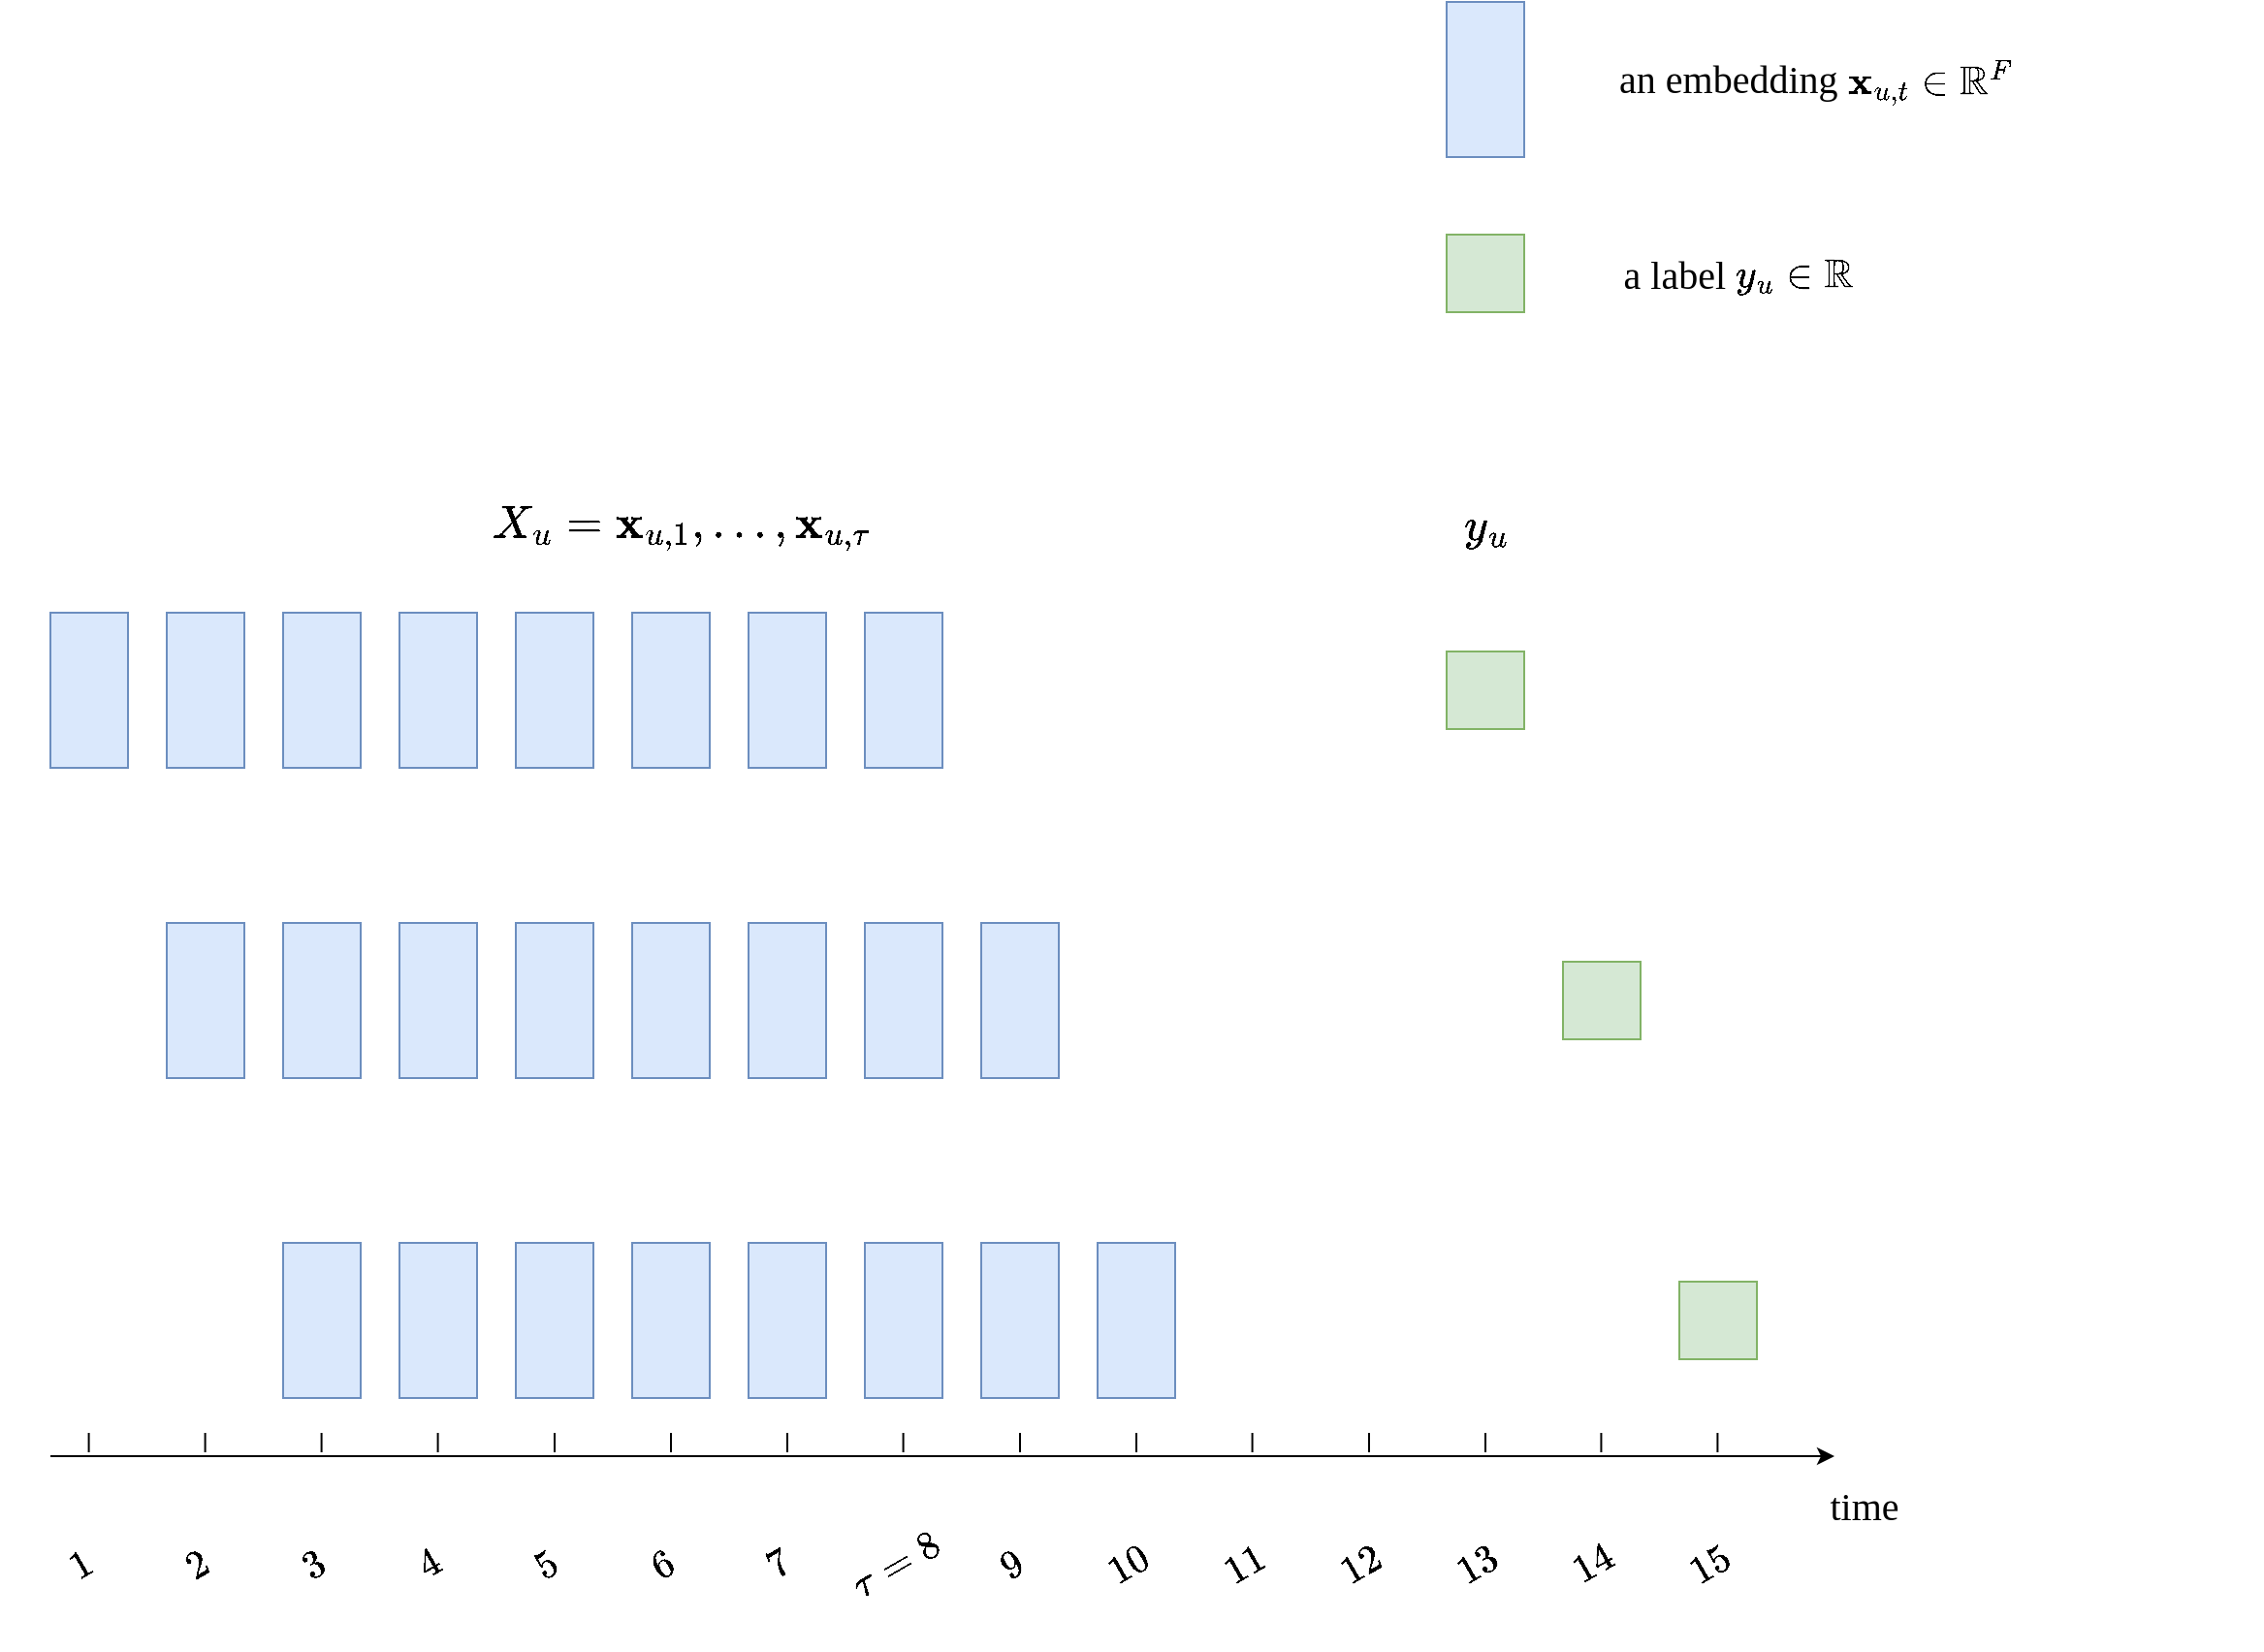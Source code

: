 <mxfile version="24.2.8" type="github">
  <diagram name="第 1 页" id="iBYXEOpFaW9ppv63QH4R">
    <mxGraphModel dx="3404" dy="2710" grid="1" gridSize="10" guides="1" tooltips="1" connect="1" arrows="1" fold="1" page="1" pageScale="1" pageWidth="980" pageHeight="1390" math="1" shadow="0">
      <root>
        <mxCell id="0" />
        <mxCell id="1" parent="0" />
        <mxCell id="Qjhme60CZn5szrycuIal-2" value="" style="rounded=0;whiteSpace=wrap;html=1;fillColor=#d5e8d4;strokeColor=#82b366;fontSize=20;" parent="1" vertex="1">
          <mxGeometry x="-40" y="-420" width="40" height="40" as="geometry" />
        </mxCell>
        <mxCell id="Qjhme60CZn5szrycuIal-3" value="" style="endArrow=classic;html=1;rounded=0;fontSize=20;" parent="1" edge="1">
          <mxGeometry width="50" height="50" relative="1" as="geometry">
            <mxPoint x="-880" y="-330" as="sourcePoint" />
            <mxPoint x="40" y="-330" as="targetPoint" />
          </mxGeometry>
        </mxCell>
        <mxCell id="Qjhme60CZn5szrycuIal-4" value="&lt;font style=&quot;font-size: 20px;&quot; face=&quot;Times New Roman&quot;&gt;time&lt;/font&gt;" style="text;html=1;align=center;verticalAlign=middle;resizable=0;points=[];autosize=1;strokeColor=none;fillColor=none;fontSize=20;" parent="1" vertex="1">
          <mxGeometry x="25" y="-325" width="60" height="40" as="geometry" />
        </mxCell>
        <mxCell id="Qjhme60CZn5szrycuIal-5" value="&lt;span style=&quot;font-family: &amp;quot;Times New Roman&amp;quot;; background-color: initial; font-size: 20px;&quot;&gt;$$1$$&lt;/span&gt;" style="text;html=1;align=center;verticalAlign=middle;resizable=0;points=[];autosize=1;strokeColor=none;fillColor=none;fontSize=20;rotation=330;" parent="1" vertex="1">
          <mxGeometry x="-900" y="-295" width="70" height="40" as="geometry" />
        </mxCell>
        <mxCell id="Qjhme60CZn5szrycuIal-7" value="" style="endArrow=none;html=1;rounded=0;exitX=0;exitY=0;exitDx=0;exitDy=0;fontSize=16;" parent="1" edge="1">
          <mxGeometry width="50" height="50" relative="1" as="geometry">
            <mxPoint x="-560" y="-332" as="sourcePoint" />
            <mxPoint x="-560" y="-342" as="targetPoint" />
          </mxGeometry>
        </mxCell>
        <mxCell id="Qjhme60CZn5szrycuIal-9" value="" style="rounded=0;whiteSpace=wrap;html=1;fillColor=#dae8fc;strokeColor=#6c8ebf;fontSize=20;" parent="1" vertex="1">
          <mxGeometry x="-460" y="-440" width="40" height="80" as="geometry" />
        </mxCell>
        <mxCell id="Qjhme60CZn5szrycuIal-11" value="" style="rounded=0;whiteSpace=wrap;html=1;fillColor=#dae8fc;strokeColor=#6c8ebf;fontSize=20;" parent="1" vertex="1">
          <mxGeometry x="-400" y="-440" width="40" height="80" as="geometry" />
        </mxCell>
        <mxCell id="Qjhme60CZn5szrycuIal-12" value="" style="endArrow=none;html=1;rounded=0;exitX=0;exitY=0;exitDx=0;exitDy=0;fontSize=16;" parent="1" edge="1">
          <mxGeometry width="50" height="50" relative="1" as="geometry">
            <mxPoint x="-500" y="-332" as="sourcePoint" />
            <mxPoint x="-500" y="-342" as="targetPoint" />
          </mxGeometry>
        </mxCell>
        <mxCell id="Qjhme60CZn5szrycuIal-13" value="" style="rounded=0;whiteSpace=wrap;html=1;fillColor=#dae8fc;strokeColor=#6c8ebf;fontSize=20;" parent="1" vertex="1">
          <mxGeometry x="-520" y="-440" width="40" height="80" as="geometry" />
        </mxCell>
        <mxCell id="Qjhme60CZn5szrycuIal-14" value="" style="rounded=0;whiteSpace=wrap;html=1;fillColor=#dae8fc;strokeColor=#6c8ebf;fontSize=20;" parent="1" vertex="1">
          <mxGeometry x="-580" y="-440" width="40" height="80" as="geometry" />
        </mxCell>
        <mxCell id="Qjhme60CZn5szrycuIal-15" value="" style="rounded=0;whiteSpace=wrap;html=1;fillColor=#dae8fc;strokeColor=#6c8ebf;fontSize=20;" parent="1" vertex="1">
          <mxGeometry x="-640" y="-440" width="40" height="80" as="geometry" />
        </mxCell>
        <mxCell id="Qjhme60CZn5szrycuIal-16" value="" style="rounded=0;whiteSpace=wrap;html=1;fillColor=#dae8fc;strokeColor=#6c8ebf;fontSize=20;" parent="1" vertex="1">
          <mxGeometry x="-700" y="-440" width="40" height="80" as="geometry" />
        </mxCell>
        <mxCell id="Qjhme60CZn5szrycuIal-17" value="" style="rounded=0;whiteSpace=wrap;html=1;fillColor=#dae8fc;strokeColor=#6c8ebf;fontSize=20;" parent="1" vertex="1">
          <mxGeometry x="-760" y="-440" width="40" height="80" as="geometry" />
        </mxCell>
        <mxCell id="Qjhme60CZn5szrycuIal-18" value="" style="rounded=0;whiteSpace=wrap;html=1;fillColor=#dae8fc;strokeColor=#6c8ebf;fontSize=20;" parent="1" vertex="1">
          <mxGeometry x="-340" y="-440" width="40" height="80" as="geometry" />
        </mxCell>
        <mxCell id="Qjhme60CZn5szrycuIal-19" value="" style="endArrow=none;html=1;rounded=0;exitX=0;exitY=0;exitDx=0;exitDy=0;fontSize=16;" parent="1" edge="1">
          <mxGeometry width="50" height="50" relative="1" as="geometry">
            <mxPoint x="-620" y="-332" as="sourcePoint" />
            <mxPoint x="-620" y="-342" as="targetPoint" />
          </mxGeometry>
        </mxCell>
        <mxCell id="Qjhme60CZn5szrycuIal-20" value="" style="endArrow=none;html=1;rounded=0;exitX=0;exitY=0;exitDx=0;exitDy=0;fontSize=16;" parent="1" edge="1">
          <mxGeometry width="50" height="50" relative="1" as="geometry">
            <mxPoint x="-680.2" y="-332" as="sourcePoint" />
            <mxPoint x="-680.2" y="-342" as="targetPoint" />
          </mxGeometry>
        </mxCell>
        <mxCell id="Qjhme60CZn5szrycuIal-21" value="" style="endArrow=none;html=1;rounded=0;exitX=0;exitY=0;exitDx=0;exitDy=0;fontSize=16;" parent="1" edge="1">
          <mxGeometry width="50" height="50" relative="1" as="geometry">
            <mxPoint x="-740.2" y="-332" as="sourcePoint" />
            <mxPoint x="-740.2" y="-342" as="targetPoint" />
          </mxGeometry>
        </mxCell>
        <mxCell id="Qjhme60CZn5szrycuIal-22" value="" style="endArrow=none;html=1;rounded=0;exitX=0;exitY=0;exitDx=0;exitDy=0;fontSize=16;" parent="1" edge="1">
          <mxGeometry width="50" height="50" relative="1" as="geometry">
            <mxPoint x="-800.2" y="-332" as="sourcePoint" />
            <mxPoint x="-800.2" y="-342" as="targetPoint" />
          </mxGeometry>
        </mxCell>
        <mxCell id="Qjhme60CZn5szrycuIal-23" value="" style="endArrow=none;html=1;rounded=0;exitX=0;exitY=0;exitDx=0;exitDy=0;fontSize=16;" parent="1" edge="1">
          <mxGeometry width="50" height="50" relative="1" as="geometry">
            <mxPoint x="-860.2" y="-332" as="sourcePoint" />
            <mxPoint x="-860.2" y="-342" as="targetPoint" />
          </mxGeometry>
        </mxCell>
        <mxCell id="Qjhme60CZn5szrycuIal-24" value="" style="endArrow=none;html=1;rounded=0;exitX=0;exitY=0;exitDx=0;exitDy=0;fontSize=16;" parent="1" edge="1">
          <mxGeometry width="50" height="50" relative="1" as="geometry">
            <mxPoint x="-440.2" y="-332" as="sourcePoint" />
            <mxPoint x="-440.2" y="-342" as="targetPoint" />
          </mxGeometry>
        </mxCell>
        <mxCell id="Qjhme60CZn5szrycuIal-25" value="" style="endArrow=none;html=1;rounded=0;exitX=0;exitY=0;exitDx=0;exitDy=0;fontSize=16;" parent="1" edge="1">
          <mxGeometry width="50" height="50" relative="1" as="geometry">
            <mxPoint x="-380" y="-332" as="sourcePoint" />
            <mxPoint x="-380" y="-342" as="targetPoint" />
          </mxGeometry>
        </mxCell>
        <mxCell id="Qjhme60CZn5szrycuIal-26" value="" style="endArrow=none;html=1;rounded=0;exitX=0;exitY=0;exitDx=0;exitDy=0;fontSize=16;" parent="1" edge="1">
          <mxGeometry width="50" height="50" relative="1" as="geometry">
            <mxPoint x="-320" y="-332" as="sourcePoint" />
            <mxPoint x="-320" y="-342" as="targetPoint" />
          </mxGeometry>
        </mxCell>
        <mxCell id="Qjhme60CZn5szrycuIal-27" value="" style="endArrow=none;html=1;rounded=0;exitX=0;exitY=0;exitDx=0;exitDy=0;fontSize=16;" parent="1" edge="1">
          <mxGeometry width="50" height="50" relative="1" as="geometry">
            <mxPoint x="-260.2" y="-332" as="sourcePoint" />
            <mxPoint x="-260.2" y="-342" as="targetPoint" />
          </mxGeometry>
        </mxCell>
        <mxCell id="Qjhme60CZn5szrycuIal-29" value="" style="endArrow=none;html=1;rounded=0;exitX=0;exitY=0;exitDx=0;exitDy=0;fontSize=16;" parent="1" edge="1">
          <mxGeometry width="50" height="50" relative="1" as="geometry">
            <mxPoint x="-200" y="-332" as="sourcePoint" />
            <mxPoint x="-200" y="-342" as="targetPoint" />
          </mxGeometry>
        </mxCell>
        <mxCell id="Qjhme60CZn5szrycuIal-30" value="" style="endArrow=none;html=1;rounded=0;exitX=0;exitY=0;exitDx=0;exitDy=0;fontSize=16;" parent="1" edge="1">
          <mxGeometry width="50" height="50" relative="1" as="geometry">
            <mxPoint x="-140" y="-332" as="sourcePoint" />
            <mxPoint x="-140" y="-342" as="targetPoint" />
          </mxGeometry>
        </mxCell>
        <mxCell id="Qjhme60CZn5szrycuIal-31" value="" style="rounded=0;whiteSpace=wrap;html=1;fillColor=#d5e8d4;strokeColor=#82b366;fontSize=20;" parent="1" vertex="1">
          <mxGeometry x="-160" y="-745" width="40" height="40" as="geometry" />
        </mxCell>
        <mxCell id="Qjhme60CZn5szrycuIal-32" value="" style="rounded=0;whiteSpace=wrap;html=1;fillColor=#dae8fc;strokeColor=#6c8ebf;fontSize=20;" parent="1" vertex="1">
          <mxGeometry x="-580" y="-765" width="40" height="80" as="geometry" />
        </mxCell>
        <mxCell id="Qjhme60CZn5szrycuIal-33" value="" style="rounded=0;whiteSpace=wrap;html=1;fillColor=#dae8fc;strokeColor=#6c8ebf;fontSize=20;" parent="1" vertex="1">
          <mxGeometry x="-520" y="-765" width="40" height="80" as="geometry" />
        </mxCell>
        <mxCell id="Qjhme60CZn5szrycuIal-34" value="" style="rounded=0;whiteSpace=wrap;html=1;fillColor=#dae8fc;strokeColor=#6c8ebf;fontSize=20;" parent="1" vertex="1">
          <mxGeometry x="-640" y="-765" width="40" height="80" as="geometry" />
        </mxCell>
        <mxCell id="Qjhme60CZn5szrycuIal-35" value="" style="rounded=0;whiteSpace=wrap;html=1;fillColor=#dae8fc;strokeColor=#6c8ebf;fontSize=20;" parent="1" vertex="1">
          <mxGeometry x="-700" y="-765" width="40" height="80" as="geometry" />
        </mxCell>
        <mxCell id="Qjhme60CZn5szrycuIal-36" value="" style="rounded=0;whiteSpace=wrap;html=1;fillColor=#dae8fc;strokeColor=#6c8ebf;fontSize=20;" parent="1" vertex="1">
          <mxGeometry x="-760" y="-765" width="40" height="80" as="geometry" />
        </mxCell>
        <mxCell id="Qjhme60CZn5szrycuIal-37" value="" style="rounded=0;whiteSpace=wrap;html=1;fillColor=#dae8fc;strokeColor=#6c8ebf;fontSize=20;" parent="1" vertex="1">
          <mxGeometry x="-820" y="-765" width="40" height="80" as="geometry" />
        </mxCell>
        <mxCell id="Qjhme60CZn5szrycuIal-38" value="" style="rounded=0;whiteSpace=wrap;html=1;fillColor=#dae8fc;strokeColor=#6c8ebf;fontSize=20;" parent="1" vertex="1">
          <mxGeometry x="-880" y="-765" width="40" height="80" as="geometry" />
        </mxCell>
        <mxCell id="Qjhme60CZn5szrycuIal-39" value="" style="rounded=0;whiteSpace=wrap;html=1;fillColor=#dae8fc;strokeColor=#6c8ebf;fontSize=20;" parent="1" vertex="1">
          <mxGeometry x="-460" y="-765" width="40" height="80" as="geometry" />
        </mxCell>
        <mxCell id="Qjhme60CZn5szrycuIal-40" value="" style="rounded=0;whiteSpace=wrap;html=1;fillColor=#d5e8d4;strokeColor=#82b366;fontSize=20;" parent="1" vertex="1">
          <mxGeometry x="-100" y="-585" width="40" height="40" as="geometry" />
        </mxCell>
        <mxCell id="Qjhme60CZn5szrycuIal-41" value="" style="rounded=0;whiteSpace=wrap;html=1;fillColor=#dae8fc;strokeColor=#6c8ebf;fontSize=20;" parent="1" vertex="1">
          <mxGeometry x="-520" y="-605" width="40" height="80" as="geometry" />
        </mxCell>
        <mxCell id="Qjhme60CZn5szrycuIal-42" value="" style="rounded=0;whiteSpace=wrap;html=1;fillColor=#dae8fc;strokeColor=#6c8ebf;fontSize=20;" parent="1" vertex="1">
          <mxGeometry x="-460" y="-605" width="40" height="80" as="geometry" />
        </mxCell>
        <mxCell id="Qjhme60CZn5szrycuIal-43" value="" style="rounded=0;whiteSpace=wrap;html=1;fillColor=#dae8fc;strokeColor=#6c8ebf;fontSize=20;" parent="1" vertex="1">
          <mxGeometry x="-580" y="-605" width="40" height="80" as="geometry" />
        </mxCell>
        <mxCell id="Qjhme60CZn5szrycuIal-44" value="" style="rounded=0;whiteSpace=wrap;html=1;fillColor=#dae8fc;strokeColor=#6c8ebf;fontSize=20;" parent="1" vertex="1">
          <mxGeometry x="-640" y="-605" width="40" height="80" as="geometry" />
        </mxCell>
        <mxCell id="Qjhme60CZn5szrycuIal-45" value="" style="rounded=0;whiteSpace=wrap;html=1;fillColor=#dae8fc;strokeColor=#6c8ebf;fontSize=20;" parent="1" vertex="1">
          <mxGeometry x="-700" y="-605" width="40" height="80" as="geometry" />
        </mxCell>
        <mxCell id="Qjhme60CZn5szrycuIal-46" value="" style="rounded=0;whiteSpace=wrap;html=1;fillColor=#dae8fc;strokeColor=#6c8ebf;fontSize=20;" parent="1" vertex="1">
          <mxGeometry x="-760" y="-605" width="40" height="80" as="geometry" />
        </mxCell>
        <mxCell id="Qjhme60CZn5szrycuIal-47" value="" style="rounded=0;whiteSpace=wrap;html=1;fillColor=#dae8fc;strokeColor=#6c8ebf;fontSize=20;" parent="1" vertex="1">
          <mxGeometry x="-820" y="-605" width="40" height="80" as="geometry" />
        </mxCell>
        <mxCell id="Qjhme60CZn5szrycuIal-48" value="" style="rounded=0;whiteSpace=wrap;html=1;fillColor=#dae8fc;strokeColor=#6c8ebf;fontSize=20;" parent="1" vertex="1">
          <mxGeometry x="-400" y="-605" width="40" height="80" as="geometry" />
        </mxCell>
        <mxCell id="Qjhme60CZn5szrycuIal-50" value="&lt;span style=&quot;font-family: &amp;quot;Times New Roman&amp;quot;; background-color: initial; font-size: 20px;&quot;&gt;$$2$$&lt;/span&gt;" style="text;html=1;align=center;verticalAlign=middle;resizable=0;points=[];autosize=1;strokeColor=none;fillColor=none;fontSize=20;rotation=330;" parent="1" vertex="1">
          <mxGeometry x="-840" y="-295" width="70" height="40" as="geometry" />
        </mxCell>
        <mxCell id="Qjhme60CZn5szrycuIal-51" value="&lt;span style=&quot;font-family: &amp;quot;Times New Roman&amp;quot;; background-color: initial; font-size: 20px;&quot;&gt;$$3$$&lt;/span&gt;" style="text;html=1;align=center;verticalAlign=middle;resizable=0;points=[];autosize=1;strokeColor=none;fillColor=none;fontSize=20;rotation=330;" parent="1" vertex="1">
          <mxGeometry x="-780" y="-295" width="70" height="40" as="geometry" />
        </mxCell>
        <mxCell id="Qjhme60CZn5szrycuIal-64" value="&lt;span style=&quot;font-family: &amp;quot;Times New Roman&amp;quot;; background-color: initial; font-size: 20px;&quot;&gt;$$4$$&lt;/span&gt;" style="text;html=1;align=center;verticalAlign=middle;resizable=0;points=[];autosize=1;strokeColor=none;fillColor=none;fontSize=20;rotation=330;" parent="1" vertex="1">
          <mxGeometry x="-720" y="-295" width="70" height="40" as="geometry" />
        </mxCell>
        <mxCell id="Qjhme60CZn5szrycuIal-65" value="&lt;span style=&quot;font-family: &amp;quot;Times New Roman&amp;quot;; background-color: initial; font-size: 20px;&quot;&gt;$$5$$&lt;/span&gt;" style="text;html=1;align=center;verticalAlign=middle;resizable=0;points=[];autosize=1;strokeColor=none;fillColor=none;fontSize=20;rotation=330;" parent="1" vertex="1">
          <mxGeometry x="-660" y="-295" width="70" height="40" as="geometry" />
        </mxCell>
        <mxCell id="Qjhme60CZn5szrycuIal-66" value="&lt;span style=&quot;font-family: &amp;quot;Times New Roman&amp;quot;; background-color: initial; font-size: 20px;&quot;&gt;$$6$$&lt;/span&gt;" style="text;html=1;align=center;verticalAlign=middle;resizable=0;points=[];autosize=1;strokeColor=none;fillColor=none;fontSize=20;rotation=330;" parent="1" vertex="1">
          <mxGeometry x="-600" y="-295" width="70" height="40" as="geometry" />
        </mxCell>
        <mxCell id="Qjhme60CZn5szrycuIal-67" value="&lt;span style=&quot;font-family: &amp;quot;Times New Roman&amp;quot;; background-color: initial; font-size: 20px;&quot;&gt;$$7$$&lt;/span&gt;" style="text;html=1;align=center;verticalAlign=middle;resizable=0;points=[];autosize=1;strokeColor=none;fillColor=none;fontSize=20;rotation=330;" parent="1" vertex="1">
          <mxGeometry x="-540" y="-295" width="70" height="40" as="geometry" />
        </mxCell>
        <mxCell id="Qjhme60CZn5szrycuIal-71" value="&lt;span style=&quot;font-family: &amp;quot;Times New Roman&amp;quot;; background-color: initial; font-size: 20px;&quot;&gt;$$\tau=8$$&lt;/span&gt;" style="text;html=1;align=center;verticalAlign=middle;resizable=0;points=[];autosize=1;strokeColor=none;fillColor=none;fontSize=20;rotation=330;" parent="1" vertex="1">
          <mxGeometry x="-500" y="-295" width="110" height="40" as="geometry" />
        </mxCell>
        <mxCell id="Qjhme60CZn5szrycuIal-81" value="&lt;font style=&quot;font-size: 20px;&quot; face=&quot;Times New Roman&quot;&gt;$$9$$&lt;/font&gt;" style="text;html=1;align=center;verticalAlign=middle;resizable=0;points=[];autosize=1;strokeColor=none;fillColor=none;fontSize=20;rotation=330;" parent="1" vertex="1">
          <mxGeometry x="-420" y="-295" width="70" height="40" as="geometry" />
        </mxCell>
        <mxCell id="Qjhme60CZn5szrycuIal-82" value="&lt;span style=&quot;font-family: &amp;quot;Times New Roman&amp;quot;; background-color: initial; font-size: 20px;&quot;&gt;$$10$$&lt;/span&gt;" style="text;html=1;align=center;verticalAlign=middle;resizable=0;points=[];autosize=1;strokeColor=none;fillColor=none;fontSize=20;rotation=330;" parent="1" vertex="1">
          <mxGeometry x="-365" y="-295" width="80" height="40" as="geometry" />
        </mxCell>
        <mxCell id="Qjhme60CZn5szrycuIal-83" value="&lt;span style=&quot;font-family: &amp;quot;Times New Roman&amp;quot;; background-color: initial; font-size: 20px;&quot;&gt;$$11$$&lt;/span&gt;" style="text;html=1;align=center;verticalAlign=middle;resizable=0;points=[];autosize=1;strokeColor=none;fillColor=none;fontSize=20;rotation=330;" parent="1" vertex="1">
          <mxGeometry x="-305" y="-295" width="80" height="40" as="geometry" />
        </mxCell>
        <mxCell id="Qjhme60CZn5szrycuIal-84" value="&lt;span style=&quot;font-family: &amp;quot;Times New Roman&amp;quot;; background-color: initial; font-size: 20px;&quot;&gt;$$12$$&lt;/span&gt;" style="text;html=1;align=center;verticalAlign=middle;resizable=0;points=[];autosize=1;strokeColor=none;fillColor=none;fontSize=20;rotation=330;" parent="1" vertex="1">
          <mxGeometry x="-245" y="-295" width="80" height="40" as="geometry" />
        </mxCell>
        <mxCell id="Qjhme60CZn5szrycuIal-85" value="&lt;span style=&quot;font-family: &amp;quot;Times New Roman&amp;quot;; background-color: initial; font-size: 20px;&quot;&gt;$$13$$&lt;/span&gt;" style="text;html=1;align=center;verticalAlign=middle;resizable=0;points=[];autosize=1;strokeColor=none;fillColor=none;fontSize=20;rotation=330;" parent="1" vertex="1">
          <mxGeometry x="-185" y="-295" width="80" height="40" as="geometry" />
        </mxCell>
        <mxCell id="Qjhme60CZn5szrycuIal-86" value="&lt;span style=&quot;font-family: &amp;quot;Times New Roman&amp;quot;; background-color: initial; font-size: 20px;&quot;&gt;$$14$$&lt;/span&gt;" style="text;html=1;align=center;verticalAlign=middle;resizable=0;points=[];autosize=1;strokeColor=none;fillColor=none;fontSize=20;rotation=330;" parent="1" vertex="1">
          <mxGeometry x="-125" y="-295" width="80" height="40" as="geometry" />
        </mxCell>
        <mxCell id="Qjhme60CZn5szrycuIal-87" value="&lt;span style=&quot;font-family: &amp;quot;Times New Roman&amp;quot;; background-color: initial; font-size: 20px;&quot;&gt;$$15$$&lt;/span&gt;" style="text;html=1;align=center;verticalAlign=middle;resizable=0;points=[];autosize=1;strokeColor=none;fillColor=none;fontSize=20;rotation=330;" parent="1" vertex="1">
          <mxGeometry x="-65" y="-295" width="80" height="40" as="geometry" />
        </mxCell>
        <mxCell id="Qjhme60CZn5szrycuIal-90" value="" style="endArrow=none;html=1;rounded=0;exitX=0;exitY=0;exitDx=0;exitDy=0;fontSize=16;" parent="1" edge="1">
          <mxGeometry width="50" height="50" relative="1" as="geometry">
            <mxPoint x="-80.29" y="-332" as="sourcePoint" />
            <mxPoint x="-80.29" y="-342" as="targetPoint" />
          </mxGeometry>
        </mxCell>
        <mxCell id="Qjhme60CZn5szrycuIal-91" value="" style="endArrow=none;html=1;rounded=0;exitX=0;exitY=0;exitDx=0;exitDy=0;fontSize=16;" parent="1" edge="1">
          <mxGeometry width="50" height="50" relative="1" as="geometry">
            <mxPoint x="-20.29" y="-332" as="sourcePoint" />
            <mxPoint x="-20.29" y="-342" as="targetPoint" />
          </mxGeometry>
        </mxCell>
        <mxCell id="Qjhme60CZn5szrycuIal-97" value="&lt;span style=&quot;text-wrap: wrap; font-size: 20px;&quot;&gt;&lt;font style=&quot;font-size: 20px;&quot;&gt;$$y_{u}$$&lt;/font&gt;&lt;/span&gt;" style="text;html=1;align=center;verticalAlign=middle;resizable=0;points=[];autosize=1;strokeColor=none;fillColor=none;fontSize=20;" parent="1" vertex="1">
          <mxGeometry x="-195" y="-830" width="110" height="40" as="geometry" />
        </mxCell>
        <mxCell id="Qjhme60CZn5szrycuIal-99" value="" style="rounded=0;whiteSpace=wrap;html=1;fillColor=#dae8fc;strokeColor=#6c8ebf;fontSize=20;" parent="1" vertex="1">
          <mxGeometry x="-160" y="-1080" width="40" height="80" as="geometry" />
        </mxCell>
        <mxCell id="Qjhme60CZn5szrycuIal-100" value="&lt;font style=&quot;font-size: 20px;&quot;&gt;an embedding \( \mathbf{x}_{u,t} \in \mathbb{R}^F\)&lt;/font&gt;" style="text;html=1;align=center;verticalAlign=middle;resizable=0;points=[];autosize=1;strokeColor=none;fillColor=none;fontFamily=Times New Roman;fontSize=20;" parent="1" vertex="1">
          <mxGeometry x="-200" y="-1060" width="460" height="40" as="geometry" />
        </mxCell>
        <mxCell id="Qjhme60CZn5szrycuIal-102" value="" style="rounded=0;whiteSpace=wrap;html=1;fillColor=#d5e8d4;strokeColor=#82b366;fontSize=20;" parent="1" vertex="1">
          <mxGeometry x="-160" y="-960" width="40" height="40" as="geometry" />
        </mxCell>
        <mxCell id="Qjhme60CZn5szrycuIal-103" value="&lt;font style=&quot;font-size: 20px;&quot;&gt;a label \( y_{u} \in \mathbb{R}\)&lt;/font&gt;" style="text;html=1;align=center;verticalAlign=middle;resizable=0;points=[];autosize=1;strokeColor=none;fillColor=none;fontFamily=Times New Roman;fontSize=20;" parent="1" vertex="1">
          <mxGeometry x="-155" y="-960" width="290" height="40" as="geometry" />
        </mxCell>
        <mxCell id="Qjhme60CZn5szrycuIal-104" value="&lt;span style=&quot;font-size: 20px; text-wrap: wrap;&quot;&gt;$$X_{u} = \mathbf{x}_{u, 1}, \dots, \mathbf{x}_{u, \tau}$$&lt;/span&gt;" style="text;html=1;align=center;verticalAlign=middle;resizable=0;points=[];autosize=1;strokeColor=none;fillColor=none;fontSize=20;" parent="1" vertex="1">
          <mxGeometry x="-815" y="-830" width="520" height="40" as="geometry" />
        </mxCell>
      </root>
    </mxGraphModel>
  </diagram>
</mxfile>
